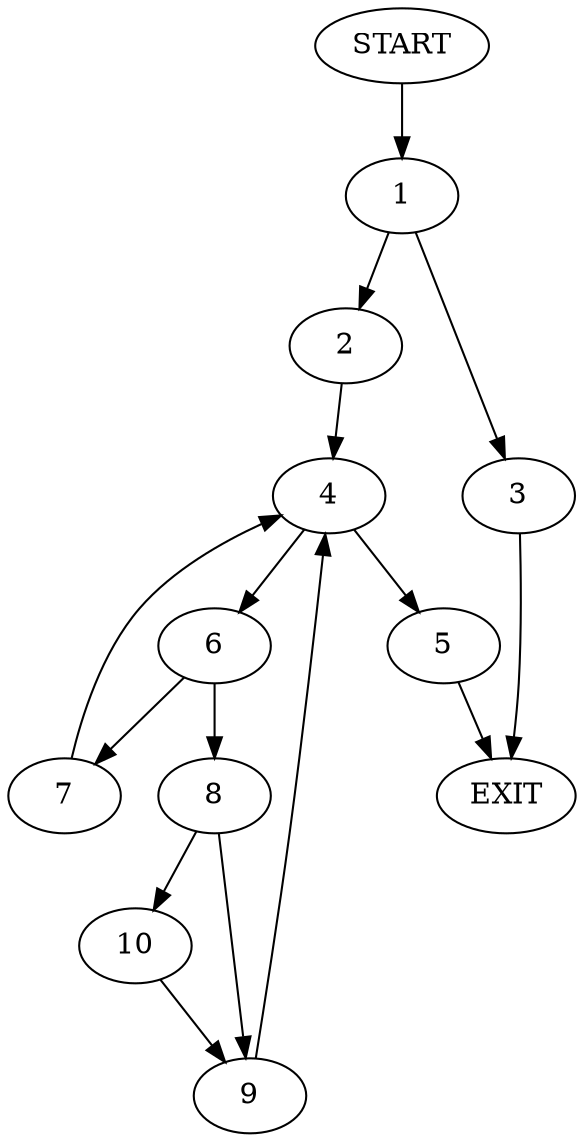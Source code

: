 digraph {
0 [label="START"]
11 [label="EXIT"]
0 -> 1
1 -> 2
1 -> 3
2 -> 4
3 -> 11
4 -> 5
4 -> 6
6 -> 7
6 -> 8
5 -> 11
7 -> 4
8 -> 9
8 -> 10
10 -> 9
9 -> 4
}

